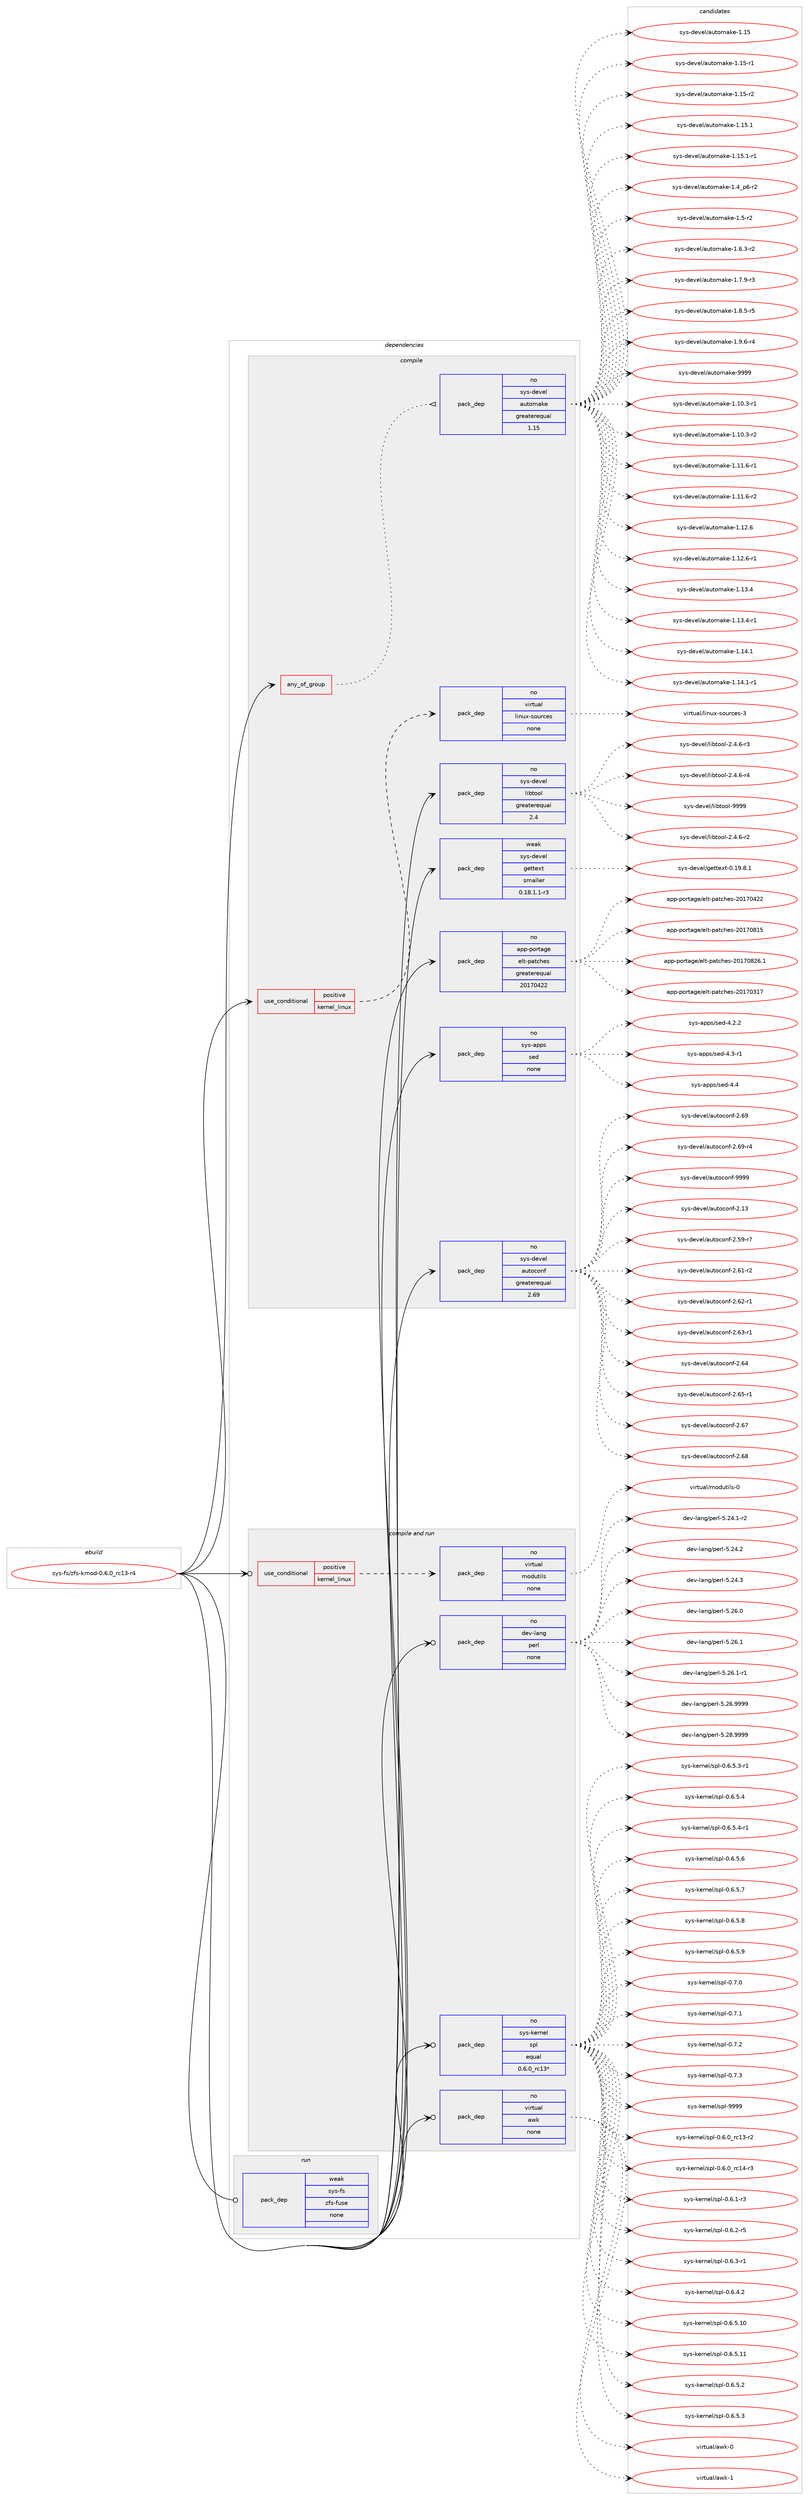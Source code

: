 digraph prolog {

# *************
# Graph options
# *************

newrank=true;
concentrate=true;
compound=true;
graph [rankdir=LR,fontname=Helvetica,fontsize=10,ranksep=1.5];#, ranksep=2.5, nodesep=0.2];
edge  [arrowhead=vee];
node  [fontname=Helvetica,fontsize=10];

# **********
# The ebuild
# **********

subgraph cluster_leftcol {
color=gray;
rank=same;
label=<<i>ebuild</i>>;
id [label="sys-fs/zfs-kmod-0.6.0_rc13-r4", color=red, width=4, href="../sys-fs/zfs-kmod-0.6.0_rc13-r4.svg"];
}

# ****************
# The dependencies
# ****************

subgraph cluster_midcol {
color=gray;
label=<<i>dependencies</i>>;
subgraph cluster_compile {
fillcolor="#eeeeee";
style=filled;
label=<<i>compile</i>>;
subgraph any8293 {
dependency490862 [label=<<TABLE BORDER="0" CELLBORDER="1" CELLSPACING="0" CELLPADDING="4"><TR><TD CELLPADDING="10">any_of_group</TD></TR></TABLE>>, shape=none, color=red];subgraph pack364830 {
dependency490863 [label=<<TABLE BORDER="0" CELLBORDER="1" CELLSPACING="0" CELLPADDING="4" WIDTH="220"><TR><TD ROWSPAN="6" CELLPADDING="30">pack_dep</TD></TR><TR><TD WIDTH="110">no</TD></TR><TR><TD>sys-devel</TD></TR><TR><TD>automake</TD></TR><TR><TD>greaterequal</TD></TR><TR><TD>1.15</TD></TR></TABLE>>, shape=none, color=blue];
}
dependency490862:e -> dependency490863:w [weight=20,style="dotted",arrowhead="oinv"];
}
id:e -> dependency490862:w [weight=20,style="solid",arrowhead="vee"];
subgraph cond117437 {
dependency490864 [label=<<TABLE BORDER="0" CELLBORDER="1" CELLSPACING="0" CELLPADDING="4"><TR><TD ROWSPAN="3" CELLPADDING="10">use_conditional</TD></TR><TR><TD>positive</TD></TR><TR><TD>kernel_linux</TD></TR></TABLE>>, shape=none, color=red];
subgraph pack364831 {
dependency490865 [label=<<TABLE BORDER="0" CELLBORDER="1" CELLSPACING="0" CELLPADDING="4" WIDTH="220"><TR><TD ROWSPAN="6" CELLPADDING="30">pack_dep</TD></TR><TR><TD WIDTH="110">no</TD></TR><TR><TD>virtual</TD></TR><TR><TD>linux-sources</TD></TR><TR><TD>none</TD></TR><TR><TD></TD></TR></TABLE>>, shape=none, color=blue];
}
dependency490864:e -> dependency490865:w [weight=20,style="dashed",arrowhead="vee"];
}
id:e -> dependency490864:w [weight=20,style="solid",arrowhead="vee"];
subgraph pack364832 {
dependency490866 [label=<<TABLE BORDER="0" CELLBORDER="1" CELLSPACING="0" CELLPADDING="4" WIDTH="220"><TR><TD ROWSPAN="6" CELLPADDING="30">pack_dep</TD></TR><TR><TD WIDTH="110">no</TD></TR><TR><TD>app-portage</TD></TR><TR><TD>elt-patches</TD></TR><TR><TD>greaterequal</TD></TR><TR><TD>20170422</TD></TR></TABLE>>, shape=none, color=blue];
}
id:e -> dependency490866:w [weight=20,style="solid",arrowhead="vee"];
subgraph pack364833 {
dependency490867 [label=<<TABLE BORDER="0" CELLBORDER="1" CELLSPACING="0" CELLPADDING="4" WIDTH="220"><TR><TD ROWSPAN="6" CELLPADDING="30">pack_dep</TD></TR><TR><TD WIDTH="110">no</TD></TR><TR><TD>sys-apps</TD></TR><TR><TD>sed</TD></TR><TR><TD>none</TD></TR><TR><TD></TD></TR></TABLE>>, shape=none, color=blue];
}
id:e -> dependency490867:w [weight=20,style="solid",arrowhead="vee"];
subgraph pack364834 {
dependency490868 [label=<<TABLE BORDER="0" CELLBORDER="1" CELLSPACING="0" CELLPADDING="4" WIDTH="220"><TR><TD ROWSPAN="6" CELLPADDING="30">pack_dep</TD></TR><TR><TD WIDTH="110">no</TD></TR><TR><TD>sys-devel</TD></TR><TR><TD>autoconf</TD></TR><TR><TD>greaterequal</TD></TR><TR><TD>2.69</TD></TR></TABLE>>, shape=none, color=blue];
}
id:e -> dependency490868:w [weight=20,style="solid",arrowhead="vee"];
subgraph pack364835 {
dependency490869 [label=<<TABLE BORDER="0" CELLBORDER="1" CELLSPACING="0" CELLPADDING="4" WIDTH="220"><TR><TD ROWSPAN="6" CELLPADDING="30">pack_dep</TD></TR><TR><TD WIDTH="110">no</TD></TR><TR><TD>sys-devel</TD></TR><TR><TD>libtool</TD></TR><TR><TD>greaterequal</TD></TR><TR><TD>2.4</TD></TR></TABLE>>, shape=none, color=blue];
}
id:e -> dependency490869:w [weight=20,style="solid",arrowhead="vee"];
subgraph pack364836 {
dependency490870 [label=<<TABLE BORDER="0" CELLBORDER="1" CELLSPACING="0" CELLPADDING="4" WIDTH="220"><TR><TD ROWSPAN="6" CELLPADDING="30">pack_dep</TD></TR><TR><TD WIDTH="110">weak</TD></TR><TR><TD>sys-devel</TD></TR><TR><TD>gettext</TD></TR><TR><TD>smaller</TD></TR><TR><TD>0.18.1.1-r3</TD></TR></TABLE>>, shape=none, color=blue];
}
id:e -> dependency490870:w [weight=20,style="solid",arrowhead="vee"];
}
subgraph cluster_compileandrun {
fillcolor="#eeeeee";
style=filled;
label=<<i>compile and run</i>>;
subgraph cond117438 {
dependency490871 [label=<<TABLE BORDER="0" CELLBORDER="1" CELLSPACING="0" CELLPADDING="4"><TR><TD ROWSPAN="3" CELLPADDING="10">use_conditional</TD></TR><TR><TD>positive</TD></TR><TR><TD>kernel_linux</TD></TR></TABLE>>, shape=none, color=red];
subgraph pack364837 {
dependency490872 [label=<<TABLE BORDER="0" CELLBORDER="1" CELLSPACING="0" CELLPADDING="4" WIDTH="220"><TR><TD ROWSPAN="6" CELLPADDING="30">pack_dep</TD></TR><TR><TD WIDTH="110">no</TD></TR><TR><TD>virtual</TD></TR><TR><TD>modutils</TD></TR><TR><TD>none</TD></TR><TR><TD></TD></TR></TABLE>>, shape=none, color=blue];
}
dependency490871:e -> dependency490872:w [weight=20,style="dashed",arrowhead="vee"];
}
id:e -> dependency490871:w [weight=20,style="solid",arrowhead="odotvee"];
subgraph pack364838 {
dependency490873 [label=<<TABLE BORDER="0" CELLBORDER="1" CELLSPACING="0" CELLPADDING="4" WIDTH="220"><TR><TD ROWSPAN="6" CELLPADDING="30">pack_dep</TD></TR><TR><TD WIDTH="110">no</TD></TR><TR><TD>dev-lang</TD></TR><TR><TD>perl</TD></TR><TR><TD>none</TD></TR><TR><TD></TD></TR></TABLE>>, shape=none, color=blue];
}
id:e -> dependency490873:w [weight=20,style="solid",arrowhead="odotvee"];
subgraph pack364839 {
dependency490874 [label=<<TABLE BORDER="0" CELLBORDER="1" CELLSPACING="0" CELLPADDING="4" WIDTH="220"><TR><TD ROWSPAN="6" CELLPADDING="30">pack_dep</TD></TR><TR><TD WIDTH="110">no</TD></TR><TR><TD>sys-kernel</TD></TR><TR><TD>spl</TD></TR><TR><TD>equal</TD></TR><TR><TD>0.6.0_rc13*</TD></TR></TABLE>>, shape=none, color=blue];
}
id:e -> dependency490874:w [weight=20,style="solid",arrowhead="odotvee"];
subgraph pack364840 {
dependency490875 [label=<<TABLE BORDER="0" CELLBORDER="1" CELLSPACING="0" CELLPADDING="4" WIDTH="220"><TR><TD ROWSPAN="6" CELLPADDING="30">pack_dep</TD></TR><TR><TD WIDTH="110">no</TD></TR><TR><TD>virtual</TD></TR><TR><TD>awk</TD></TR><TR><TD>none</TD></TR><TR><TD></TD></TR></TABLE>>, shape=none, color=blue];
}
id:e -> dependency490875:w [weight=20,style="solid",arrowhead="odotvee"];
}
subgraph cluster_run {
fillcolor="#eeeeee";
style=filled;
label=<<i>run</i>>;
subgraph pack364841 {
dependency490876 [label=<<TABLE BORDER="0" CELLBORDER="1" CELLSPACING="0" CELLPADDING="4" WIDTH="220"><TR><TD ROWSPAN="6" CELLPADDING="30">pack_dep</TD></TR><TR><TD WIDTH="110">weak</TD></TR><TR><TD>sys-fs</TD></TR><TR><TD>zfs-fuse</TD></TR><TR><TD>none</TD></TR><TR><TD></TD></TR></TABLE>>, shape=none, color=blue];
}
id:e -> dependency490876:w [weight=20,style="solid",arrowhead="odot"];
}
}

# **************
# The candidates
# **************

subgraph cluster_choices {
rank=same;
color=gray;
label=<<i>candidates</i>>;

subgraph choice364830 {
color=black;
nodesep=1;
choice11512111545100101118101108479711711611110997107101454946494846514511449 [label="sys-devel/automake-1.10.3-r1", color=red, width=4,href="../sys-devel/automake-1.10.3-r1.svg"];
choice11512111545100101118101108479711711611110997107101454946494846514511450 [label="sys-devel/automake-1.10.3-r2", color=red, width=4,href="../sys-devel/automake-1.10.3-r2.svg"];
choice11512111545100101118101108479711711611110997107101454946494946544511449 [label="sys-devel/automake-1.11.6-r1", color=red, width=4,href="../sys-devel/automake-1.11.6-r1.svg"];
choice11512111545100101118101108479711711611110997107101454946494946544511450 [label="sys-devel/automake-1.11.6-r2", color=red, width=4,href="../sys-devel/automake-1.11.6-r2.svg"];
choice1151211154510010111810110847971171161111099710710145494649504654 [label="sys-devel/automake-1.12.6", color=red, width=4,href="../sys-devel/automake-1.12.6.svg"];
choice11512111545100101118101108479711711611110997107101454946495046544511449 [label="sys-devel/automake-1.12.6-r1", color=red, width=4,href="../sys-devel/automake-1.12.6-r1.svg"];
choice1151211154510010111810110847971171161111099710710145494649514652 [label="sys-devel/automake-1.13.4", color=red, width=4,href="../sys-devel/automake-1.13.4.svg"];
choice11512111545100101118101108479711711611110997107101454946495146524511449 [label="sys-devel/automake-1.13.4-r1", color=red, width=4,href="../sys-devel/automake-1.13.4-r1.svg"];
choice1151211154510010111810110847971171161111099710710145494649524649 [label="sys-devel/automake-1.14.1", color=red, width=4,href="../sys-devel/automake-1.14.1.svg"];
choice11512111545100101118101108479711711611110997107101454946495246494511449 [label="sys-devel/automake-1.14.1-r1", color=red, width=4,href="../sys-devel/automake-1.14.1-r1.svg"];
choice115121115451001011181011084797117116111109971071014549464953 [label="sys-devel/automake-1.15", color=red, width=4,href="../sys-devel/automake-1.15.svg"];
choice1151211154510010111810110847971171161111099710710145494649534511449 [label="sys-devel/automake-1.15-r1", color=red, width=4,href="../sys-devel/automake-1.15-r1.svg"];
choice1151211154510010111810110847971171161111099710710145494649534511450 [label="sys-devel/automake-1.15-r2", color=red, width=4,href="../sys-devel/automake-1.15-r2.svg"];
choice1151211154510010111810110847971171161111099710710145494649534649 [label="sys-devel/automake-1.15.1", color=red, width=4,href="../sys-devel/automake-1.15.1.svg"];
choice11512111545100101118101108479711711611110997107101454946495346494511449 [label="sys-devel/automake-1.15.1-r1", color=red, width=4,href="../sys-devel/automake-1.15.1-r1.svg"];
choice115121115451001011181011084797117116111109971071014549465295112544511450 [label="sys-devel/automake-1.4_p6-r2", color=red, width=4,href="../sys-devel/automake-1.4_p6-r2.svg"];
choice11512111545100101118101108479711711611110997107101454946534511450 [label="sys-devel/automake-1.5-r2", color=red, width=4,href="../sys-devel/automake-1.5-r2.svg"];
choice115121115451001011181011084797117116111109971071014549465446514511450 [label="sys-devel/automake-1.6.3-r2", color=red, width=4,href="../sys-devel/automake-1.6.3-r2.svg"];
choice115121115451001011181011084797117116111109971071014549465546574511451 [label="sys-devel/automake-1.7.9-r3", color=red, width=4,href="../sys-devel/automake-1.7.9-r3.svg"];
choice115121115451001011181011084797117116111109971071014549465646534511453 [label="sys-devel/automake-1.8.5-r5", color=red, width=4,href="../sys-devel/automake-1.8.5-r5.svg"];
choice115121115451001011181011084797117116111109971071014549465746544511452 [label="sys-devel/automake-1.9.6-r4", color=red, width=4,href="../sys-devel/automake-1.9.6-r4.svg"];
choice115121115451001011181011084797117116111109971071014557575757 [label="sys-devel/automake-9999", color=red, width=4,href="../sys-devel/automake-9999.svg"];
dependency490863:e -> choice11512111545100101118101108479711711611110997107101454946494846514511449:w [style=dotted,weight="100"];
dependency490863:e -> choice11512111545100101118101108479711711611110997107101454946494846514511450:w [style=dotted,weight="100"];
dependency490863:e -> choice11512111545100101118101108479711711611110997107101454946494946544511449:w [style=dotted,weight="100"];
dependency490863:e -> choice11512111545100101118101108479711711611110997107101454946494946544511450:w [style=dotted,weight="100"];
dependency490863:e -> choice1151211154510010111810110847971171161111099710710145494649504654:w [style=dotted,weight="100"];
dependency490863:e -> choice11512111545100101118101108479711711611110997107101454946495046544511449:w [style=dotted,weight="100"];
dependency490863:e -> choice1151211154510010111810110847971171161111099710710145494649514652:w [style=dotted,weight="100"];
dependency490863:e -> choice11512111545100101118101108479711711611110997107101454946495146524511449:w [style=dotted,weight="100"];
dependency490863:e -> choice1151211154510010111810110847971171161111099710710145494649524649:w [style=dotted,weight="100"];
dependency490863:e -> choice11512111545100101118101108479711711611110997107101454946495246494511449:w [style=dotted,weight="100"];
dependency490863:e -> choice115121115451001011181011084797117116111109971071014549464953:w [style=dotted,weight="100"];
dependency490863:e -> choice1151211154510010111810110847971171161111099710710145494649534511449:w [style=dotted,weight="100"];
dependency490863:e -> choice1151211154510010111810110847971171161111099710710145494649534511450:w [style=dotted,weight="100"];
dependency490863:e -> choice1151211154510010111810110847971171161111099710710145494649534649:w [style=dotted,weight="100"];
dependency490863:e -> choice11512111545100101118101108479711711611110997107101454946495346494511449:w [style=dotted,weight="100"];
dependency490863:e -> choice115121115451001011181011084797117116111109971071014549465295112544511450:w [style=dotted,weight="100"];
dependency490863:e -> choice11512111545100101118101108479711711611110997107101454946534511450:w [style=dotted,weight="100"];
dependency490863:e -> choice115121115451001011181011084797117116111109971071014549465446514511450:w [style=dotted,weight="100"];
dependency490863:e -> choice115121115451001011181011084797117116111109971071014549465546574511451:w [style=dotted,weight="100"];
dependency490863:e -> choice115121115451001011181011084797117116111109971071014549465646534511453:w [style=dotted,weight="100"];
dependency490863:e -> choice115121115451001011181011084797117116111109971071014549465746544511452:w [style=dotted,weight="100"];
dependency490863:e -> choice115121115451001011181011084797117116111109971071014557575757:w [style=dotted,weight="100"];
}
subgraph choice364831 {
color=black;
nodesep=1;
choice118105114116117971084710810511011712045115111117114991011154551 [label="virtual/linux-sources-3", color=red, width=4,href="../virtual/linux-sources-3.svg"];
dependency490865:e -> choice118105114116117971084710810511011712045115111117114991011154551:w [style=dotted,weight="100"];
}
subgraph choice364832 {
color=black;
nodesep=1;
choice97112112451121111141169710310147101108116451129711699104101115455048495548514955 [label="app-portage/elt-patches-20170317", color=red, width=4,href="../app-portage/elt-patches-20170317.svg"];
choice97112112451121111141169710310147101108116451129711699104101115455048495548525050 [label="app-portage/elt-patches-20170422", color=red, width=4,href="../app-portage/elt-patches-20170422.svg"];
choice97112112451121111141169710310147101108116451129711699104101115455048495548564953 [label="app-portage/elt-patches-20170815", color=red, width=4,href="../app-portage/elt-patches-20170815.svg"];
choice971121124511211111411697103101471011081164511297116991041011154550484955485650544649 [label="app-portage/elt-patches-20170826.1", color=red, width=4,href="../app-portage/elt-patches-20170826.1.svg"];
dependency490866:e -> choice97112112451121111141169710310147101108116451129711699104101115455048495548514955:w [style=dotted,weight="100"];
dependency490866:e -> choice97112112451121111141169710310147101108116451129711699104101115455048495548525050:w [style=dotted,weight="100"];
dependency490866:e -> choice97112112451121111141169710310147101108116451129711699104101115455048495548564953:w [style=dotted,weight="100"];
dependency490866:e -> choice971121124511211111411697103101471011081164511297116991041011154550484955485650544649:w [style=dotted,weight="100"];
}
subgraph choice364833 {
color=black;
nodesep=1;
choice115121115459711211211547115101100455246504650 [label="sys-apps/sed-4.2.2", color=red, width=4,href="../sys-apps/sed-4.2.2.svg"];
choice115121115459711211211547115101100455246514511449 [label="sys-apps/sed-4.3-r1", color=red, width=4,href="../sys-apps/sed-4.3-r1.svg"];
choice11512111545971121121154711510110045524652 [label="sys-apps/sed-4.4", color=red, width=4,href="../sys-apps/sed-4.4.svg"];
dependency490867:e -> choice115121115459711211211547115101100455246504650:w [style=dotted,weight="100"];
dependency490867:e -> choice115121115459711211211547115101100455246514511449:w [style=dotted,weight="100"];
dependency490867:e -> choice11512111545971121121154711510110045524652:w [style=dotted,weight="100"];
}
subgraph choice364834 {
color=black;
nodesep=1;
choice115121115451001011181011084797117116111991111101024550464951 [label="sys-devel/autoconf-2.13", color=red, width=4,href="../sys-devel/autoconf-2.13.svg"];
choice1151211154510010111810110847971171161119911111010245504653574511455 [label="sys-devel/autoconf-2.59-r7", color=red, width=4,href="../sys-devel/autoconf-2.59-r7.svg"];
choice1151211154510010111810110847971171161119911111010245504654494511450 [label="sys-devel/autoconf-2.61-r2", color=red, width=4,href="../sys-devel/autoconf-2.61-r2.svg"];
choice1151211154510010111810110847971171161119911111010245504654504511449 [label="sys-devel/autoconf-2.62-r1", color=red, width=4,href="../sys-devel/autoconf-2.62-r1.svg"];
choice1151211154510010111810110847971171161119911111010245504654514511449 [label="sys-devel/autoconf-2.63-r1", color=red, width=4,href="../sys-devel/autoconf-2.63-r1.svg"];
choice115121115451001011181011084797117116111991111101024550465452 [label="sys-devel/autoconf-2.64", color=red, width=4,href="../sys-devel/autoconf-2.64.svg"];
choice1151211154510010111810110847971171161119911111010245504654534511449 [label="sys-devel/autoconf-2.65-r1", color=red, width=4,href="../sys-devel/autoconf-2.65-r1.svg"];
choice115121115451001011181011084797117116111991111101024550465455 [label="sys-devel/autoconf-2.67", color=red, width=4,href="../sys-devel/autoconf-2.67.svg"];
choice115121115451001011181011084797117116111991111101024550465456 [label="sys-devel/autoconf-2.68", color=red, width=4,href="../sys-devel/autoconf-2.68.svg"];
choice115121115451001011181011084797117116111991111101024550465457 [label="sys-devel/autoconf-2.69", color=red, width=4,href="../sys-devel/autoconf-2.69.svg"];
choice1151211154510010111810110847971171161119911111010245504654574511452 [label="sys-devel/autoconf-2.69-r4", color=red, width=4,href="../sys-devel/autoconf-2.69-r4.svg"];
choice115121115451001011181011084797117116111991111101024557575757 [label="sys-devel/autoconf-9999", color=red, width=4,href="../sys-devel/autoconf-9999.svg"];
dependency490868:e -> choice115121115451001011181011084797117116111991111101024550464951:w [style=dotted,weight="100"];
dependency490868:e -> choice1151211154510010111810110847971171161119911111010245504653574511455:w [style=dotted,weight="100"];
dependency490868:e -> choice1151211154510010111810110847971171161119911111010245504654494511450:w [style=dotted,weight="100"];
dependency490868:e -> choice1151211154510010111810110847971171161119911111010245504654504511449:w [style=dotted,weight="100"];
dependency490868:e -> choice1151211154510010111810110847971171161119911111010245504654514511449:w [style=dotted,weight="100"];
dependency490868:e -> choice115121115451001011181011084797117116111991111101024550465452:w [style=dotted,weight="100"];
dependency490868:e -> choice1151211154510010111810110847971171161119911111010245504654534511449:w [style=dotted,weight="100"];
dependency490868:e -> choice115121115451001011181011084797117116111991111101024550465455:w [style=dotted,weight="100"];
dependency490868:e -> choice115121115451001011181011084797117116111991111101024550465456:w [style=dotted,weight="100"];
dependency490868:e -> choice115121115451001011181011084797117116111991111101024550465457:w [style=dotted,weight="100"];
dependency490868:e -> choice1151211154510010111810110847971171161119911111010245504654574511452:w [style=dotted,weight="100"];
dependency490868:e -> choice115121115451001011181011084797117116111991111101024557575757:w [style=dotted,weight="100"];
}
subgraph choice364835 {
color=black;
nodesep=1;
choice1151211154510010111810110847108105981161111111084550465246544511450 [label="sys-devel/libtool-2.4.6-r2", color=red, width=4,href="../sys-devel/libtool-2.4.6-r2.svg"];
choice1151211154510010111810110847108105981161111111084550465246544511451 [label="sys-devel/libtool-2.4.6-r3", color=red, width=4,href="../sys-devel/libtool-2.4.6-r3.svg"];
choice1151211154510010111810110847108105981161111111084550465246544511452 [label="sys-devel/libtool-2.4.6-r4", color=red, width=4,href="../sys-devel/libtool-2.4.6-r4.svg"];
choice1151211154510010111810110847108105981161111111084557575757 [label="sys-devel/libtool-9999", color=red, width=4,href="../sys-devel/libtool-9999.svg"];
dependency490869:e -> choice1151211154510010111810110847108105981161111111084550465246544511450:w [style=dotted,weight="100"];
dependency490869:e -> choice1151211154510010111810110847108105981161111111084550465246544511451:w [style=dotted,weight="100"];
dependency490869:e -> choice1151211154510010111810110847108105981161111111084550465246544511452:w [style=dotted,weight="100"];
dependency490869:e -> choice1151211154510010111810110847108105981161111111084557575757:w [style=dotted,weight="100"];
}
subgraph choice364836 {
color=black;
nodesep=1;
choice1151211154510010111810110847103101116116101120116454846495746564649 [label="sys-devel/gettext-0.19.8.1", color=red, width=4,href="../sys-devel/gettext-0.19.8.1.svg"];
dependency490870:e -> choice1151211154510010111810110847103101116116101120116454846495746564649:w [style=dotted,weight="100"];
}
subgraph choice364837 {
color=black;
nodesep=1;
choice11810511411611797108471091111001171161051081154548 [label="virtual/modutils-0", color=red, width=4,href="../virtual/modutils-0.svg"];
dependency490872:e -> choice11810511411611797108471091111001171161051081154548:w [style=dotted,weight="100"];
}
subgraph choice364838 {
color=black;
nodesep=1;
choice100101118451089711010347112101114108455346505246494511450 [label="dev-lang/perl-5.24.1-r2", color=red, width=4,href="../dev-lang/perl-5.24.1-r2.svg"];
choice10010111845108971101034711210111410845534650524650 [label="dev-lang/perl-5.24.2", color=red, width=4,href="../dev-lang/perl-5.24.2.svg"];
choice10010111845108971101034711210111410845534650524651 [label="dev-lang/perl-5.24.3", color=red, width=4,href="../dev-lang/perl-5.24.3.svg"];
choice10010111845108971101034711210111410845534650544648 [label="dev-lang/perl-5.26.0", color=red, width=4,href="../dev-lang/perl-5.26.0.svg"];
choice10010111845108971101034711210111410845534650544649 [label="dev-lang/perl-5.26.1", color=red, width=4,href="../dev-lang/perl-5.26.1.svg"];
choice100101118451089711010347112101114108455346505446494511449 [label="dev-lang/perl-5.26.1-r1", color=red, width=4,href="../dev-lang/perl-5.26.1-r1.svg"];
choice10010111845108971101034711210111410845534650544657575757 [label="dev-lang/perl-5.26.9999", color=red, width=4,href="../dev-lang/perl-5.26.9999.svg"];
choice10010111845108971101034711210111410845534650564657575757 [label="dev-lang/perl-5.28.9999", color=red, width=4,href="../dev-lang/perl-5.28.9999.svg"];
dependency490873:e -> choice100101118451089711010347112101114108455346505246494511450:w [style=dotted,weight="100"];
dependency490873:e -> choice10010111845108971101034711210111410845534650524650:w [style=dotted,weight="100"];
dependency490873:e -> choice10010111845108971101034711210111410845534650524651:w [style=dotted,weight="100"];
dependency490873:e -> choice10010111845108971101034711210111410845534650544648:w [style=dotted,weight="100"];
dependency490873:e -> choice10010111845108971101034711210111410845534650544649:w [style=dotted,weight="100"];
dependency490873:e -> choice100101118451089711010347112101114108455346505446494511449:w [style=dotted,weight="100"];
dependency490873:e -> choice10010111845108971101034711210111410845534650544657575757:w [style=dotted,weight="100"];
dependency490873:e -> choice10010111845108971101034711210111410845534650564657575757:w [style=dotted,weight="100"];
}
subgraph choice364839 {
color=black;
nodesep=1;
choice1151211154510710111411010110847115112108454846544648951149949514511450 [label="sys-kernel/spl-0.6.0_rc13-r2", color=red, width=4,href="../sys-kernel/spl-0.6.0_rc13-r2.svg"];
choice1151211154510710111411010110847115112108454846544648951149949524511451 [label="sys-kernel/spl-0.6.0_rc14-r3", color=red, width=4,href="../sys-kernel/spl-0.6.0_rc14-r3.svg"];
choice11512111545107101114110101108471151121084548465446494511451 [label="sys-kernel/spl-0.6.1-r3", color=red, width=4,href="../sys-kernel/spl-0.6.1-r3.svg"];
choice11512111545107101114110101108471151121084548465446504511453 [label="sys-kernel/spl-0.6.2-r5", color=red, width=4,href="../sys-kernel/spl-0.6.2-r5.svg"];
choice11512111545107101114110101108471151121084548465446514511449 [label="sys-kernel/spl-0.6.3-r1", color=red, width=4,href="../sys-kernel/spl-0.6.3-r1.svg"];
choice11512111545107101114110101108471151121084548465446524650 [label="sys-kernel/spl-0.6.4.2", color=red, width=4,href="../sys-kernel/spl-0.6.4.2.svg"];
choice1151211154510710111411010110847115112108454846544653464948 [label="sys-kernel/spl-0.6.5.10", color=red, width=4,href="../sys-kernel/spl-0.6.5.10.svg"];
choice1151211154510710111411010110847115112108454846544653464949 [label="sys-kernel/spl-0.6.5.11", color=red, width=4,href="../sys-kernel/spl-0.6.5.11.svg"];
choice11512111545107101114110101108471151121084548465446534650 [label="sys-kernel/spl-0.6.5.2", color=red, width=4,href="../sys-kernel/spl-0.6.5.2.svg"];
choice11512111545107101114110101108471151121084548465446534651 [label="sys-kernel/spl-0.6.5.3", color=red, width=4,href="../sys-kernel/spl-0.6.5.3.svg"];
choice115121115451071011141101011084711511210845484654465346514511449 [label="sys-kernel/spl-0.6.5.3-r1", color=red, width=4,href="../sys-kernel/spl-0.6.5.3-r1.svg"];
choice11512111545107101114110101108471151121084548465446534652 [label="sys-kernel/spl-0.6.5.4", color=red, width=4,href="../sys-kernel/spl-0.6.5.4.svg"];
choice115121115451071011141101011084711511210845484654465346524511449 [label="sys-kernel/spl-0.6.5.4-r1", color=red, width=4,href="../sys-kernel/spl-0.6.5.4-r1.svg"];
choice11512111545107101114110101108471151121084548465446534654 [label="sys-kernel/spl-0.6.5.6", color=red, width=4,href="../sys-kernel/spl-0.6.5.6.svg"];
choice11512111545107101114110101108471151121084548465446534655 [label="sys-kernel/spl-0.6.5.7", color=red, width=4,href="../sys-kernel/spl-0.6.5.7.svg"];
choice11512111545107101114110101108471151121084548465446534656 [label="sys-kernel/spl-0.6.5.8", color=red, width=4,href="../sys-kernel/spl-0.6.5.8.svg"];
choice11512111545107101114110101108471151121084548465446534657 [label="sys-kernel/spl-0.6.5.9", color=red, width=4,href="../sys-kernel/spl-0.6.5.9.svg"];
choice1151211154510710111411010110847115112108454846554648 [label="sys-kernel/spl-0.7.0", color=red, width=4,href="../sys-kernel/spl-0.7.0.svg"];
choice1151211154510710111411010110847115112108454846554649 [label="sys-kernel/spl-0.7.1", color=red, width=4,href="../sys-kernel/spl-0.7.1.svg"];
choice1151211154510710111411010110847115112108454846554650 [label="sys-kernel/spl-0.7.2", color=red, width=4,href="../sys-kernel/spl-0.7.2.svg"];
choice1151211154510710111411010110847115112108454846554651 [label="sys-kernel/spl-0.7.3", color=red, width=4,href="../sys-kernel/spl-0.7.3.svg"];
choice11512111545107101114110101108471151121084557575757 [label="sys-kernel/spl-9999", color=red, width=4,href="../sys-kernel/spl-9999.svg"];
dependency490874:e -> choice1151211154510710111411010110847115112108454846544648951149949514511450:w [style=dotted,weight="100"];
dependency490874:e -> choice1151211154510710111411010110847115112108454846544648951149949524511451:w [style=dotted,weight="100"];
dependency490874:e -> choice11512111545107101114110101108471151121084548465446494511451:w [style=dotted,weight="100"];
dependency490874:e -> choice11512111545107101114110101108471151121084548465446504511453:w [style=dotted,weight="100"];
dependency490874:e -> choice11512111545107101114110101108471151121084548465446514511449:w [style=dotted,weight="100"];
dependency490874:e -> choice11512111545107101114110101108471151121084548465446524650:w [style=dotted,weight="100"];
dependency490874:e -> choice1151211154510710111411010110847115112108454846544653464948:w [style=dotted,weight="100"];
dependency490874:e -> choice1151211154510710111411010110847115112108454846544653464949:w [style=dotted,weight="100"];
dependency490874:e -> choice11512111545107101114110101108471151121084548465446534650:w [style=dotted,weight="100"];
dependency490874:e -> choice11512111545107101114110101108471151121084548465446534651:w [style=dotted,weight="100"];
dependency490874:e -> choice115121115451071011141101011084711511210845484654465346514511449:w [style=dotted,weight="100"];
dependency490874:e -> choice11512111545107101114110101108471151121084548465446534652:w [style=dotted,weight="100"];
dependency490874:e -> choice115121115451071011141101011084711511210845484654465346524511449:w [style=dotted,weight="100"];
dependency490874:e -> choice11512111545107101114110101108471151121084548465446534654:w [style=dotted,weight="100"];
dependency490874:e -> choice11512111545107101114110101108471151121084548465446534655:w [style=dotted,weight="100"];
dependency490874:e -> choice11512111545107101114110101108471151121084548465446534656:w [style=dotted,weight="100"];
dependency490874:e -> choice11512111545107101114110101108471151121084548465446534657:w [style=dotted,weight="100"];
dependency490874:e -> choice1151211154510710111411010110847115112108454846554648:w [style=dotted,weight="100"];
dependency490874:e -> choice1151211154510710111411010110847115112108454846554649:w [style=dotted,weight="100"];
dependency490874:e -> choice1151211154510710111411010110847115112108454846554650:w [style=dotted,weight="100"];
dependency490874:e -> choice1151211154510710111411010110847115112108454846554651:w [style=dotted,weight="100"];
dependency490874:e -> choice11512111545107101114110101108471151121084557575757:w [style=dotted,weight="100"];
}
subgraph choice364840 {
color=black;
nodesep=1;
choice1181051141161179710847971191074548 [label="virtual/awk-0", color=red, width=4,href="../virtual/awk-0.svg"];
choice1181051141161179710847971191074549 [label="virtual/awk-1", color=red, width=4,href="../virtual/awk-1.svg"];
dependency490875:e -> choice1181051141161179710847971191074548:w [style=dotted,weight="100"];
dependency490875:e -> choice1181051141161179710847971191074549:w [style=dotted,weight="100"];
}
subgraph choice364841 {
color=black;
nodesep=1;
}
}

}

